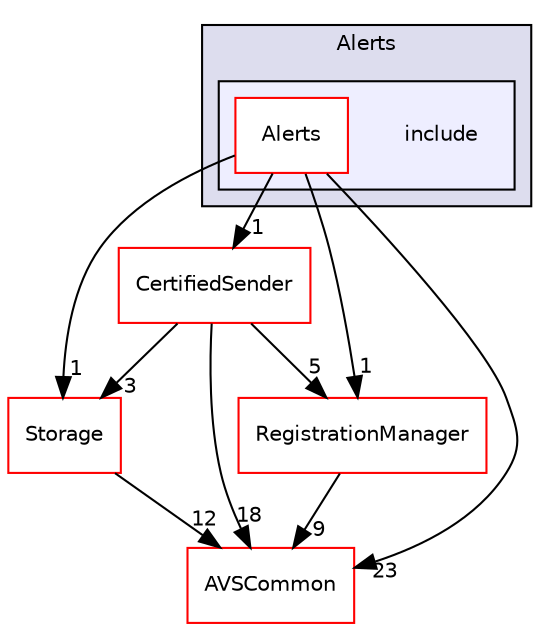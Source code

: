 digraph "/workplace/avs-device-sdk/CapabilityAgents/Alerts/include" {
  compound=true
  node [ fontsize="10", fontname="Helvetica"];
  edge [ labelfontsize="10", labelfontname="Helvetica"];
  subgraph clusterdir_6a3d888c77d91a2c06c3ff7a43c42895 {
    graph [ bgcolor="#ddddee", pencolor="black", label="Alerts" fontname="Helvetica", fontsize="10", URL="dir_6a3d888c77d91a2c06c3ff7a43c42895.html"]
  subgraph clusterdir_32ca2b1be26df65d1a152938de056228 {
    graph [ bgcolor="#eeeeff", pencolor="black", label="" URL="dir_32ca2b1be26df65d1a152938de056228.html"];
    dir_32ca2b1be26df65d1a152938de056228 [shape=plaintext label="include"];
    dir_0756d7cbdb43a6da05839251aad86022 [shape=box label="Alerts" color="red" fillcolor="white" style="filled" URL="dir_0756d7cbdb43a6da05839251aad86022.html"];
  }
  }
  dir_cf27311ab9f4263eef70b28364b95692 [shape=box label="CertifiedSender" fillcolor="white" style="filled" color="red" URL="dir_cf27311ab9f4263eef70b28364b95692.html"];
  dir_d29c5f5a2915d6c5388c9daae4f109c7 [shape=box label="Storage" fillcolor="white" style="filled" color="red" URL="dir_d29c5f5a2915d6c5388c9daae4f109c7.html"];
  dir_13e65effb2bde530b17b3d5eefcd0266 [shape=box label="AVSCommon" fillcolor="white" style="filled" color="red" URL="dir_13e65effb2bde530b17b3d5eefcd0266.html"];
  dir_b14333b5607b47fe7356eaa790107bd3 [shape=box label="RegistrationManager" fillcolor="white" style="filled" color="red" URL="dir_b14333b5607b47fe7356eaa790107bd3.html"];
  dir_0756d7cbdb43a6da05839251aad86022->dir_cf27311ab9f4263eef70b28364b95692 [headlabel="1", labeldistance=1.5 headhref="dir_000104_000210.html"];
  dir_0756d7cbdb43a6da05839251aad86022->dir_d29c5f5a2915d6c5388c9daae4f109c7 [headlabel="1", labeldistance=1.5 headhref="dir_000104_000302.html"];
  dir_0756d7cbdb43a6da05839251aad86022->dir_13e65effb2bde530b17b3d5eefcd0266 [headlabel="23", labeldistance=1.5 headhref="dir_000104_000015.html"];
  dir_0756d7cbdb43a6da05839251aad86022->dir_b14333b5607b47fe7356eaa790107bd3 [headlabel="1", labeldistance=1.5 headhref="dir_000104_000271.html"];
  dir_cf27311ab9f4263eef70b28364b95692->dir_d29c5f5a2915d6c5388c9daae4f109c7 [headlabel="3", labeldistance=1.5 headhref="dir_000210_000302.html"];
  dir_cf27311ab9f4263eef70b28364b95692->dir_13e65effb2bde530b17b3d5eefcd0266 [headlabel="18", labeldistance=1.5 headhref="dir_000210_000015.html"];
  dir_cf27311ab9f4263eef70b28364b95692->dir_b14333b5607b47fe7356eaa790107bd3 [headlabel="5", labeldistance=1.5 headhref="dir_000210_000271.html"];
  dir_d29c5f5a2915d6c5388c9daae4f109c7->dir_13e65effb2bde530b17b3d5eefcd0266 [headlabel="12", labeldistance=1.5 headhref="dir_000302_000015.html"];
  dir_b14333b5607b47fe7356eaa790107bd3->dir_13e65effb2bde530b17b3d5eefcd0266 [headlabel="9", labeldistance=1.5 headhref="dir_000271_000015.html"];
}
